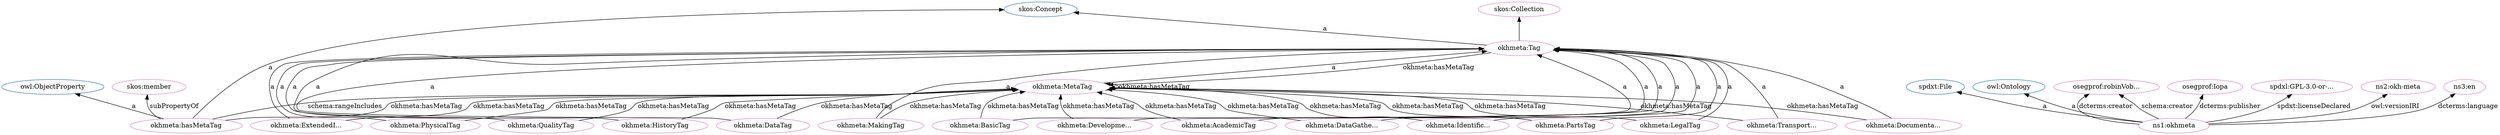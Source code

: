 digraph G {
  rankdir=BT
  node[height=.3]
"http://www.w3.org/2002/07/owl#ObjectProperty" [fillcolor="#1f77b4" color="#1f77b4" label="owl:ObjectProperty"]
"http://spdx.org/rdf/terms#File" [fillcolor="#1f77b4" color="#1f77b4" label="spdxt:File"]
"http://www.w3.org/2002/07/owl#Ontology" [fillcolor="#1f77b4" color="#1f77b4" label="owl:Ontology"]
"https://w3id.org/oseg/ont/okhmeta#MetaTag" [fillcolor="#1f77b4" color="#1f77b4" label="okhmeta:MetaTag"]
"http://www.w3.org/2004/02/skos/core#Collection" [fillcolor="#1f77b4" color="#1f77b4" label="skos:Collection"]
"https://w3id.org/oseg/ont/okhmeta#Tag" [fillcolor="#1f77b4" color="#1f77b4" label="okhmeta:Tag"]
"http://www.w3.org/2004/02/skos/core#Concept" [fillcolor="#1f77b4" color="#1f77b4" label="skos:Concept"]
"https://w3id.org/oseg/ont/okhmeta#LegalTag" [fillcolor="#e377c2" color="#e377c2" label="okhmeta:LegalTag"]
"https://w3id.org/oseg/ont/oseg-profiles#robinVobruba" [fillcolor="#e377c2" color="#e377c2" label="osegprof:robinVob..."]
"https://w3id.org/oseg/ont/okhmeta#MetaTag" [fillcolor="#e377c2" color="#e377c2" label="okhmeta:MetaTag"]
"https://w3id.org/oseg/ont/okhmeta#hasMetaTag" [fillcolor="#e377c2" color="#e377c2" label="okhmeta:hasMetaTag"]
"https://w3id.org/oseg/ont/okhmeta" [fillcolor="#e377c2" color="#e377c2" label="ns1:okhmeta"]
"https://w3id.org/oseg/ont/okhmeta#PhysicalTag" [fillcolor="#e377c2" color="#e377c2" label="okhmeta:PhysicalTag"]
"https://w3id.org/oseg/ont/okhmeta#PartsTag" [fillcolor="#e377c2" color="#e377c2" label="okhmeta:PartsTag"]
"https://w3id.org/oseg/ont/okhmeta#QualityTag" [fillcolor="#e377c2" color="#e377c2" label="okhmeta:QualityTag"]
"http://www.w3.org/2004/02/skos/core#Collection" [fillcolor="#e377c2" color="#e377c2" label="skos:Collection"]
"https://w3id.org/oseg/ont/okhmeta#DocumentationTag" [fillcolor="#e377c2" color="#e377c2" label="okhmeta:Documenta..."]
"http://www.w3.org/2004/02/skos/core#member" [fillcolor="#e377c2" color="#e377c2" label="skos:member"]
"https://w3id.org/oseg/ont/oseg-profiles#Iopa" [fillcolor="#e377c2" color="#e377c2" label="osegprof:Iopa"]
"https://w3id.org/oseg/ont/okhmeta#DataTag" [fillcolor="#e377c2" color="#e377c2" label="okhmeta:DataTag"]
"https://w3id.org/oseg/ont/okhmeta#Tag" [fillcolor="#e377c2" color="#e377c2" label="okhmeta:Tag"]
"https://spdx.org/licenses/GPL-3.0-or-later" [fillcolor="#e377c2" color="#e377c2" label="spdxl:GPL-3.0-or-..."]
"https://w3id.org/oseg/ont/okhmeta#ExtendedInfoTag" [fillcolor="#e377c2" color="#e377c2" label="okhmeta:ExtendedI..."]
"https://w3id.org/oseg/ont/okhmeta#TransportationTag" [fillcolor="#e377c2" color="#e377c2" label="okhmeta:Transport..."]
"https://w3id.org/oseg/ont/okhmeta#DataGatheringTag" [fillcolor="#e377c2" color="#e377c2" label="okhmeta:DataGathe..."]
"https://w3id.org/oseg/ont/okhmeta#AcademicTag" [fillcolor="#e377c2" color="#e377c2" label="okhmeta:AcademicTag"]
"https://w3id.org/oseg/ont/1.1.0/okh-meta" [fillcolor="#e377c2" color="#e377c2" label="ns2:okh-meta"]
"https://w3id.org/oseg/ont/okhmeta#MakingTag" [fillcolor="#e377c2" color="#e377c2" label="okhmeta:MakingTag"]
"http://id.loc.gov/vocabulary/iso639-1/en" [fillcolor="#e377c2" color="#e377c2" label="ns3:en"]
"https://w3id.org/oseg/ont/okhmeta#BasicTag" [fillcolor="#e377c2" color="#e377c2" label="okhmeta:BasicTag"]
"https://w3id.org/oseg/ont/okhmeta#IdentificationTag" [fillcolor="#e377c2" color="#e377c2" label="okhmeta:Identific..."]
"https://w3id.org/oseg/ont/okhmeta#DevelopmentTag" [fillcolor="#e377c2" color="#e377c2" label="okhmeta:Developme..."]
"https://w3id.org/oseg/ont/okhmeta#HistoryTag" [fillcolor="#e377c2" color="#e377c2" label="okhmeta:HistoryTag"]
  "https://w3id.org/oseg/ont/okhmeta#LegalTag" -> "https://w3id.org/oseg/ont/okhmeta#Tag" [label="a"]
  "https://w3id.org/oseg/ont/okhmeta" -> "https://w3id.org/oseg/ont/oseg-profiles#robinVobruba" [label="dcterms:creator"]
  "https://w3id.org/oseg/ont/okhmeta" -> "https://w3id.org/oseg/ont/oseg-profiles#robinVobruba" [label="schema:creator"]
  "https://w3id.org/oseg/ont/okhmeta#hasMetaTag" -> "http://www.w3.org/2004/02/skos/core#Concept" [label="a"]
  "https://w3id.org/oseg/ont/okhmeta#IdentificationTag" -> "https://w3id.org/oseg/ont/okhmeta#MetaTag" [label="okhmeta:hasMetaTag"]
  "https://w3id.org/oseg/ont/okhmeta#QualityTag" -> "https://w3id.org/oseg/ont/okhmeta#Tag" [label="a"]
  "https://w3id.org/oseg/ont/okhmeta#MetaTag" -> "https://w3id.org/oseg/ont/okhmeta#Tag" [label="a"]
  "https://w3id.org/oseg/ont/okhmeta#Tag" -> "http://www.w3.org/2004/02/skos/core#Collection" [label=""]
  "https://w3id.org/oseg/ont/okhmeta#hasMetaTag" -> "http://www.w3.org/2004/02/skos/core#member" [label="subPropertyOf"]
  "https://w3id.org/oseg/ont/okhmeta" -> "http://www.w3.org/2002/07/owl#Ontology" [label="a"]
  "https://w3id.org/oseg/ont/okhmeta#hasMetaTag" -> "https://w3id.org/oseg/ont/okhmeta#MetaTag" [label="schema:rangeIncludes"]
  "https://w3id.org/oseg/ont/okhmeta" -> "https://w3id.org/oseg/ont/oseg-profiles#Iopa" [label="dcterms:publisher"]
  "https://w3id.org/oseg/ont/okhmeta" -> "https://spdx.org/licenses/GPL-3.0-or-later" [label="spdxt:licenseDeclared"]
  "https://w3id.org/oseg/ont/okhmeta#ExtendedInfoTag" -> "https://w3id.org/oseg/ont/okhmeta#Tag" [label="a"]
  "https://w3id.org/oseg/ont/okhmeta#DevelopmentTag" -> "https://w3id.org/oseg/ont/okhmeta#MetaTag" [label="okhmeta:hasMetaTag"]
  "https://w3id.org/oseg/ont/okhmeta#HistoryTag" -> "https://w3id.org/oseg/ont/okhmeta#MetaTag" [label="okhmeta:hasMetaTag"]
  "https://w3id.org/oseg/ont/okhmeta#DataGatheringTag" -> "https://w3id.org/oseg/ont/okhmeta#Tag" [label="a"]
  "https://w3id.org/oseg/ont/okhmeta#AcademicTag" -> "https://w3id.org/oseg/ont/okhmeta#Tag" [label="a"]
  "https://w3id.org/oseg/ont/okhmeta#PhysicalTag" -> "https://w3id.org/oseg/ont/okhmeta#MetaTag" [label="okhmeta:hasMetaTag"]
  "https://w3id.org/oseg/ont/okhmeta#AcademicTag" -> "https://w3id.org/oseg/ont/okhmeta#MetaTag" [label="okhmeta:hasMetaTag"]
  "https://w3id.org/oseg/ont/okhmeta#DevelopmentTag" -> "https://w3id.org/oseg/ont/okhmeta#Tag" [label="a"]
  "https://w3id.org/oseg/ont/okhmeta#HistoryTag" -> "https://w3id.org/oseg/ont/okhmeta#Tag" [label="a"]
  "https://w3id.org/oseg/ont/okhmeta#DataGatheringTag" -> "https://w3id.org/oseg/ont/okhmeta#MetaTag" [label="okhmeta:hasMetaTag"]
  "https://w3id.org/oseg/ont/okhmeta#hasMetaTag" -> "http://www.w3.org/2002/07/owl#ObjectProperty" [label="a"]
  "https://w3id.org/oseg/ont/okhmeta" -> "http://spdx.org/rdf/terms#File" [label="a"]
  "https://w3id.org/oseg/ont/okhmeta#PhysicalTag" -> "https://w3id.org/oseg/ont/okhmeta#Tag" [label="a"]
  "https://w3id.org/oseg/ont/okhmeta#PartsTag" -> "https://w3id.org/oseg/ont/okhmeta#Tag" [label="a"]
  "https://w3id.org/oseg/ont/okhmeta#Tag" -> "https://w3id.org/oseg/ont/okhmeta#MetaTag" [label="okhmeta:hasMetaTag"]
  "https://w3id.org/oseg/ont/okhmeta#PartsTag" -> "https://w3id.org/oseg/ont/okhmeta#MetaTag" [label="okhmeta:hasMetaTag"]
  "https://w3id.org/oseg/ont/okhmeta#QualityTag" -> "https://w3id.org/oseg/ont/okhmeta#MetaTag" [label="okhmeta:hasMetaTag"]
  "https://w3id.org/oseg/ont/okhmeta#TransportationTag" -> "https://w3id.org/oseg/ont/okhmeta#MetaTag" [label="okhmeta:hasMetaTag"]
  "https://w3id.org/oseg/ont/okhmeta#DocumentationTag" -> "https://w3id.org/oseg/ont/okhmeta#Tag" [label="a"]
  "https://w3id.org/oseg/ont/okhmeta#DocumentationTag" -> "https://w3id.org/oseg/ont/okhmeta#MetaTag" [label="okhmeta:hasMetaTag"]
  "https://w3id.org/oseg/ont/okhmeta#BasicTag" -> "https://w3id.org/oseg/ont/okhmeta#MetaTag" [label="okhmeta:hasMetaTag"]
  "https://w3id.org/oseg/ont/okhmeta#DataTag" -> "https://w3id.org/oseg/ont/okhmeta#Tag" [label="a"]
  "https://w3id.org/oseg/ont/okhmeta#Tag" -> "http://www.w3.org/2004/02/skos/core#Concept" [label="a"]
  "https://w3id.org/oseg/ont/okhmeta#LegalTag" -> "https://w3id.org/oseg/ont/okhmeta#MetaTag" [label="okhmeta:hasMetaTag"]
  "https://w3id.org/oseg/ont/okhmeta#TransportationTag" -> "https://w3id.org/oseg/ont/okhmeta#Tag" [label="a"]
  "https://w3id.org/oseg/ont/okhmeta#DataTag" -> "https://w3id.org/oseg/ont/okhmeta#MetaTag" [label="okhmeta:hasMetaTag"]
  "https://w3id.org/oseg/ont/okhmeta#hasMetaTag" -> "https://w3id.org/oseg/ont/okhmeta#MetaTag" [label="okhmeta:hasMetaTag"]
  "https://w3id.org/oseg/ont/okhmeta#ExtendedInfoTag" -> "https://w3id.org/oseg/ont/okhmeta#MetaTag" [label="okhmeta:hasMetaTag"]
  "https://w3id.org/oseg/ont/okhmeta" -> "https://w3id.org/oseg/ont/1.1.0/okh-meta" [label="owl:versionIRI"]
  "https://w3id.org/oseg/ont/okhmeta#MakingTag" -> "https://w3id.org/oseg/ont/okhmeta#Tag" [label="a"]
  "https://w3id.org/oseg/ont/okhmeta" -> "http://id.loc.gov/vocabulary/iso639-1/en" [label="dcterms:language"]
  "https://w3id.org/oseg/ont/okhmeta#BasicTag" -> "https://w3id.org/oseg/ont/okhmeta#Tag" [label="a"]
  "https://w3id.org/oseg/ont/okhmeta#IdentificationTag" -> "https://w3id.org/oseg/ont/okhmeta#Tag" [label="a"]
  "https://w3id.org/oseg/ont/okhmeta#MetaTag" -> "https://w3id.org/oseg/ont/okhmeta#MetaTag" [label="okhmeta:hasMetaTag"]
  "https://w3id.org/oseg/ont/okhmeta#MakingTag" -> "https://w3id.org/oseg/ont/okhmeta#MetaTag" [label="okhmeta:hasMetaTag"]
}
